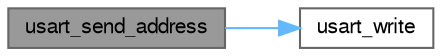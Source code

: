 digraph "usart_send_address"
{
 // LATEX_PDF_SIZE
  bgcolor="transparent";
  edge [fontname=FreeSans,fontsize=10,labelfontname=FreeSans,labelfontsize=10];
  node [fontname=FreeSans,fontsize=10,shape=box,height=0.2,width=0.4];
  rankdir="LR";
  Node1 [label="usart_send_address",height=0.2,width=0.4,color="gray40", fillcolor="grey60", style="filled", fontcolor="black",tooltip="In Multidrop mode only, the next character written to the US_THR is sent with the address bit set."];
  Node1 -> Node2 [color="steelblue1",style="solid"];
  Node2 [label="usart_write",height=0.2,width=0.4,color="grey40", fillcolor="white", style="filled",URL="$group__sam__drivers__usart__group.html#gaa9593727b910df8c0e9c359c5d7004ec",tooltip="Write to USART Transmit Holding Register."];
}
